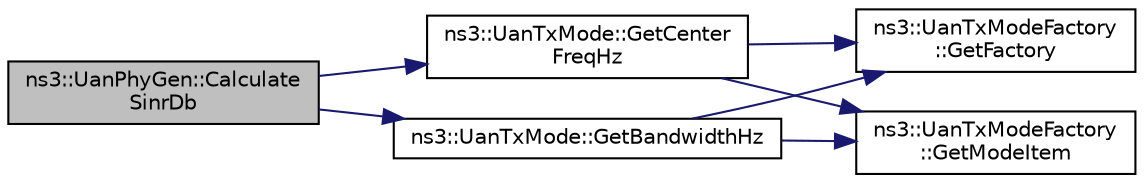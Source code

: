 digraph "ns3::UanPhyGen::CalculateSinrDb"
{
  edge [fontname="Helvetica",fontsize="10",labelfontname="Helvetica",labelfontsize="10"];
  node [fontname="Helvetica",fontsize="10",shape=record];
  rankdir="LR";
  Node1 [label="ns3::UanPhyGen::Calculate\lSinrDb",height=0.2,width=0.4,color="black", fillcolor="grey75", style="filled", fontcolor="black"];
  Node1 -> Node2 [color="midnightblue",fontsize="10",style="solid"];
  Node2 [label="ns3::UanTxMode::GetCenter\lFreqHz",height=0.2,width=0.4,color="black", fillcolor="white", style="filled",URL="$da/d2d/classns3_1_1UanTxMode.html#ad09294e9d6ddc7beb93265824f69e159"];
  Node2 -> Node3 [color="midnightblue",fontsize="10",style="solid"];
  Node3 [label="ns3::UanTxModeFactory\l::GetFactory",height=0.2,width=0.4,color="black", fillcolor="white", style="filled",URL="$d3/dce/classns3_1_1UanTxModeFactory.html#aaabdc7689817c8be0532933bbc4ed95a"];
  Node2 -> Node4 [color="midnightblue",fontsize="10",style="solid"];
  Node4 [label="ns3::UanTxModeFactory\l::GetModeItem",height=0.2,width=0.4,color="black", fillcolor="white", style="filled",URL="$d3/dce/classns3_1_1UanTxModeFactory.html#afb272ecca21469db956cb5d1473472b6"];
  Node1 -> Node5 [color="midnightblue",fontsize="10",style="solid"];
  Node5 [label="ns3::UanTxMode::GetBandwidthHz",height=0.2,width=0.4,color="black", fillcolor="white", style="filled",URL="$da/d2d/classns3_1_1UanTxMode.html#a6e50d9c2db47308fe73318bb960451f4"];
  Node5 -> Node3 [color="midnightblue",fontsize="10",style="solid"];
  Node5 -> Node4 [color="midnightblue",fontsize="10",style="solid"];
}
